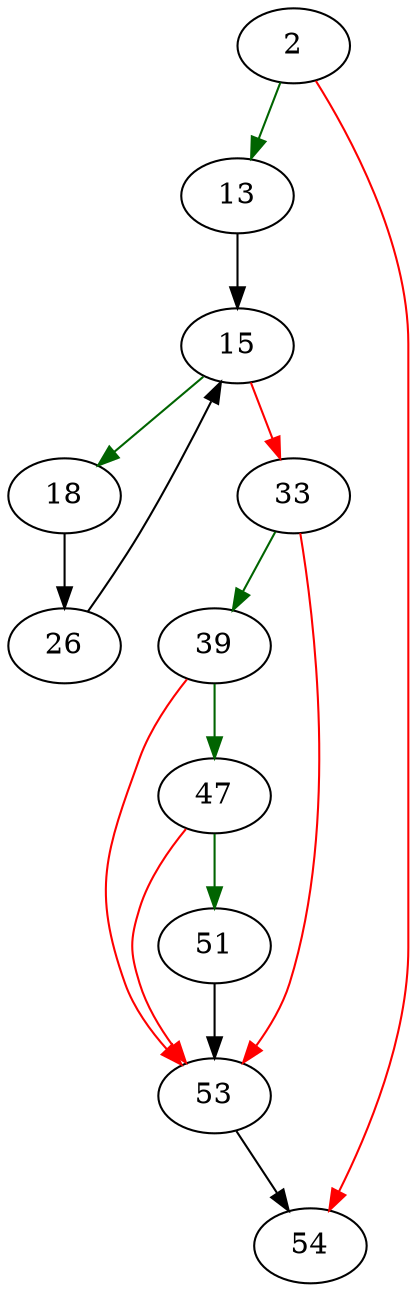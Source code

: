 strict digraph "parserDoubleLinkSelect" {
	// Node definitions.
	2 [entry=true];
	13;
	54;
	15;
	18;
	33;
	26;
	39;
	53;
	47;
	51;

	// Edge definitions.
	2 -> 13 [
		color=darkgreen
		cond=true
	];
	2 -> 54 [
		color=red
		cond=false
	];
	13 -> 15;
	15 -> 18 [
		color=darkgreen
		cond=true
	];
	15 -> 33 [
		color=red
		cond=false
	];
	18 -> 26;
	33 -> 39 [
		color=darkgreen
		cond=true
	];
	33 -> 53 [
		color=red
		cond=false
	];
	26 -> 15;
	39 -> 53 [
		color=red
		cond=false
	];
	39 -> 47 [
		color=darkgreen
		cond=true
	];
	53 -> 54;
	47 -> 53 [
		color=red
		cond=false
	];
	47 -> 51 [
		color=darkgreen
		cond=true
	];
	51 -> 53;
}